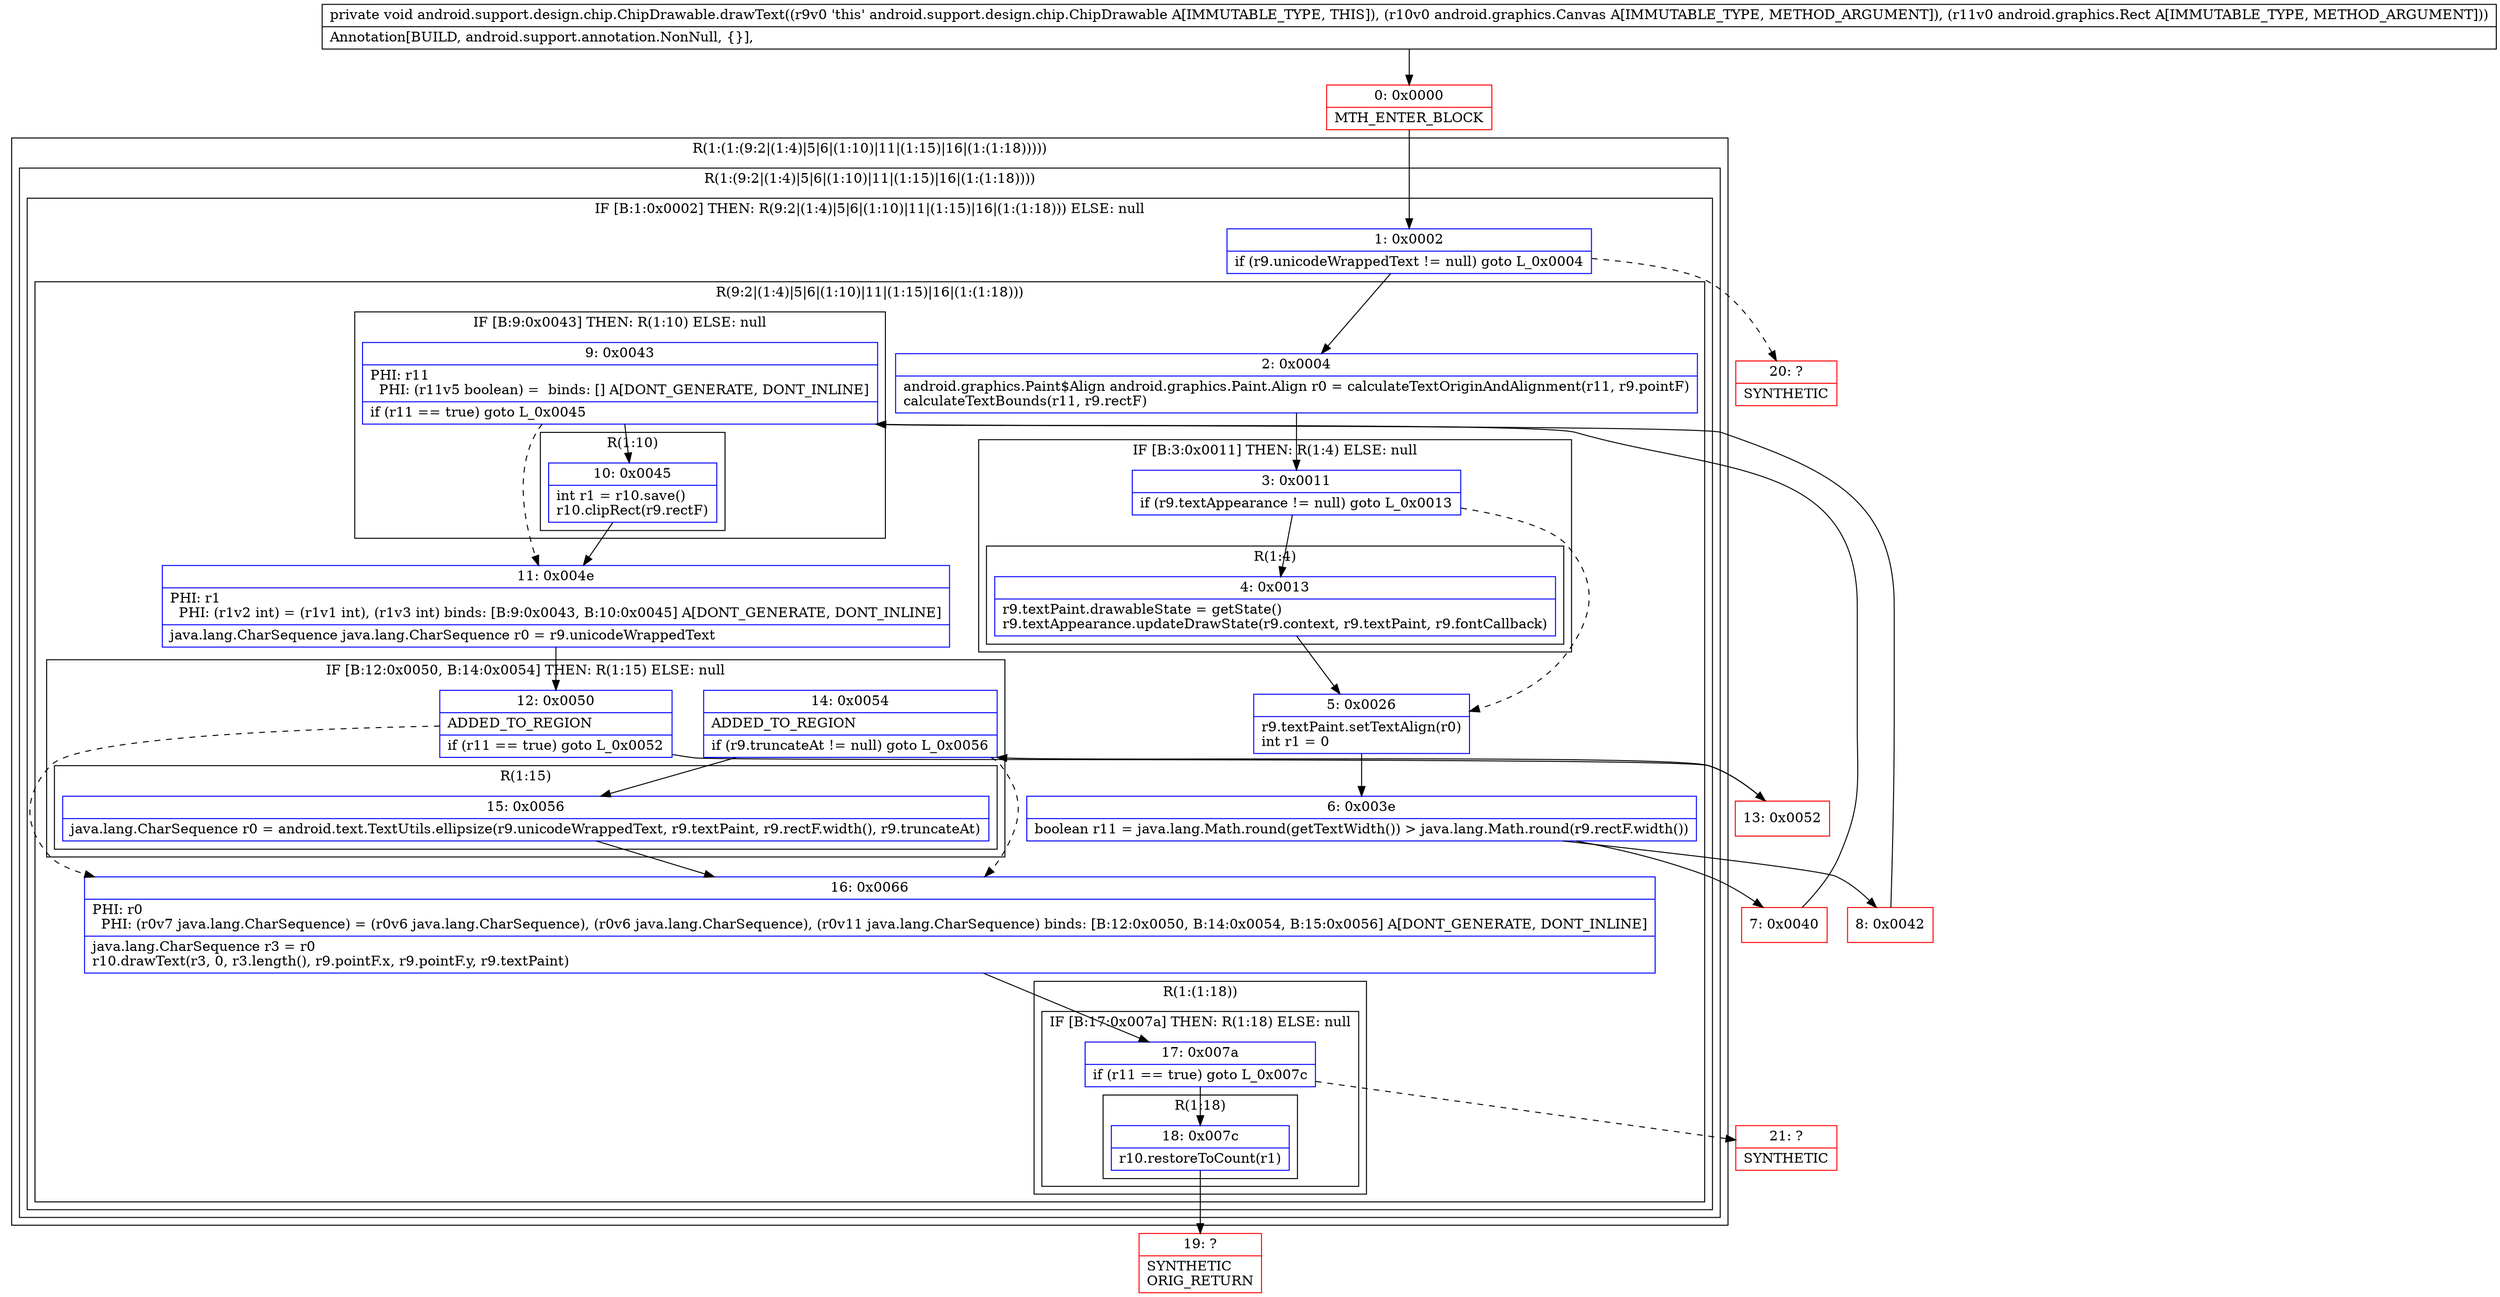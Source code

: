 digraph "CFG forandroid.support.design.chip.ChipDrawable.drawText(Landroid\/graphics\/Canvas;Landroid\/graphics\/Rect;)V" {
subgraph cluster_Region_2003919826 {
label = "R(1:(1:(9:2|(1:4)|5|6|(1:10)|11|(1:15)|16|(1:(1:18)))))";
node [shape=record,color=blue];
subgraph cluster_Region_1506189363 {
label = "R(1:(9:2|(1:4)|5|6|(1:10)|11|(1:15)|16|(1:(1:18))))";
node [shape=record,color=blue];
subgraph cluster_IfRegion_1267464756 {
label = "IF [B:1:0x0002] THEN: R(9:2|(1:4)|5|6|(1:10)|11|(1:15)|16|(1:(1:18))) ELSE: null";
node [shape=record,color=blue];
Node_1 [shape=record,label="{1\:\ 0x0002|if (r9.unicodeWrappedText != null) goto L_0x0004\l}"];
subgraph cluster_Region_456256425 {
label = "R(9:2|(1:4)|5|6|(1:10)|11|(1:15)|16|(1:(1:18)))";
node [shape=record,color=blue];
Node_2 [shape=record,label="{2\:\ 0x0004|android.graphics.Paint$Align android.graphics.Paint.Align r0 = calculateTextOriginAndAlignment(r11, r9.pointF)\lcalculateTextBounds(r11, r9.rectF)\l}"];
subgraph cluster_IfRegion_1303500005 {
label = "IF [B:3:0x0011] THEN: R(1:4) ELSE: null";
node [shape=record,color=blue];
Node_3 [shape=record,label="{3\:\ 0x0011|if (r9.textAppearance != null) goto L_0x0013\l}"];
subgraph cluster_Region_824332658 {
label = "R(1:4)";
node [shape=record,color=blue];
Node_4 [shape=record,label="{4\:\ 0x0013|r9.textPaint.drawableState = getState()\lr9.textAppearance.updateDrawState(r9.context, r9.textPaint, r9.fontCallback)\l}"];
}
}
Node_5 [shape=record,label="{5\:\ 0x0026|r9.textPaint.setTextAlign(r0)\lint r1 = 0\l}"];
Node_6 [shape=record,label="{6\:\ 0x003e|boolean r11 = java.lang.Math.round(getTextWidth()) \> java.lang.Math.round(r9.rectF.width())\l}"];
subgraph cluster_IfRegion_544513914 {
label = "IF [B:9:0x0043] THEN: R(1:10) ELSE: null";
node [shape=record,color=blue];
Node_9 [shape=record,label="{9\:\ 0x0043|PHI: r11 \l  PHI: (r11v5 boolean) =  binds: [] A[DONT_GENERATE, DONT_INLINE]\l|if (r11 == true) goto L_0x0045\l}"];
subgraph cluster_Region_857269587 {
label = "R(1:10)";
node [shape=record,color=blue];
Node_10 [shape=record,label="{10\:\ 0x0045|int r1 = r10.save()\lr10.clipRect(r9.rectF)\l}"];
}
}
Node_11 [shape=record,label="{11\:\ 0x004e|PHI: r1 \l  PHI: (r1v2 int) = (r1v1 int), (r1v3 int) binds: [B:9:0x0043, B:10:0x0045] A[DONT_GENERATE, DONT_INLINE]\l|java.lang.CharSequence java.lang.CharSequence r0 = r9.unicodeWrappedText\l}"];
subgraph cluster_IfRegion_873219198 {
label = "IF [B:12:0x0050, B:14:0x0054] THEN: R(1:15) ELSE: null";
node [shape=record,color=blue];
Node_12 [shape=record,label="{12\:\ 0x0050|ADDED_TO_REGION\l|if (r11 == true) goto L_0x0052\l}"];
Node_14 [shape=record,label="{14\:\ 0x0054|ADDED_TO_REGION\l|if (r9.truncateAt != null) goto L_0x0056\l}"];
subgraph cluster_Region_718813463 {
label = "R(1:15)";
node [shape=record,color=blue];
Node_15 [shape=record,label="{15\:\ 0x0056|java.lang.CharSequence r0 = android.text.TextUtils.ellipsize(r9.unicodeWrappedText, r9.textPaint, r9.rectF.width(), r9.truncateAt)\l}"];
}
}
Node_16 [shape=record,label="{16\:\ 0x0066|PHI: r0 \l  PHI: (r0v7 java.lang.CharSequence) = (r0v6 java.lang.CharSequence), (r0v6 java.lang.CharSequence), (r0v11 java.lang.CharSequence) binds: [B:12:0x0050, B:14:0x0054, B:15:0x0056] A[DONT_GENERATE, DONT_INLINE]\l|java.lang.CharSequence r3 = r0\lr10.drawText(r3, 0, r3.length(), r9.pointF.x, r9.pointF.y, r9.textPaint)\l}"];
subgraph cluster_Region_1560914013 {
label = "R(1:(1:18))";
node [shape=record,color=blue];
subgraph cluster_IfRegion_1086987729 {
label = "IF [B:17:0x007a] THEN: R(1:18) ELSE: null";
node [shape=record,color=blue];
Node_17 [shape=record,label="{17\:\ 0x007a|if (r11 == true) goto L_0x007c\l}"];
subgraph cluster_Region_169610379 {
label = "R(1:18)";
node [shape=record,color=blue];
Node_18 [shape=record,label="{18\:\ 0x007c|r10.restoreToCount(r1)\l}"];
}
}
}
}
}
}
}
Node_0 [shape=record,color=red,label="{0\:\ 0x0000|MTH_ENTER_BLOCK\l}"];
Node_7 [shape=record,color=red,label="{7\:\ 0x0040}"];
Node_8 [shape=record,color=red,label="{8\:\ 0x0042}"];
Node_13 [shape=record,color=red,label="{13\:\ 0x0052}"];
Node_19 [shape=record,color=red,label="{19\:\ ?|SYNTHETIC\lORIG_RETURN\l}"];
Node_20 [shape=record,color=red,label="{20\:\ ?|SYNTHETIC\l}"];
Node_21 [shape=record,color=red,label="{21\:\ ?|SYNTHETIC\l}"];
MethodNode[shape=record,label="{private void android.support.design.chip.ChipDrawable.drawText((r9v0 'this' android.support.design.chip.ChipDrawable A[IMMUTABLE_TYPE, THIS]), (r10v0 android.graphics.Canvas A[IMMUTABLE_TYPE, METHOD_ARGUMENT]), (r11v0 android.graphics.Rect A[IMMUTABLE_TYPE, METHOD_ARGUMENT]))  | Annotation[BUILD, android.support.annotation.NonNull, \{\}], \l}"];
MethodNode -> Node_0;
Node_1 -> Node_2;
Node_1 -> Node_20[style=dashed];
Node_2 -> Node_3;
Node_3 -> Node_4;
Node_3 -> Node_5[style=dashed];
Node_4 -> Node_5;
Node_5 -> Node_6;
Node_6 -> Node_7;
Node_6 -> Node_8;
Node_9 -> Node_10;
Node_9 -> Node_11[style=dashed];
Node_10 -> Node_11;
Node_11 -> Node_12;
Node_12 -> Node_13;
Node_12 -> Node_16[style=dashed];
Node_14 -> Node_15;
Node_14 -> Node_16[style=dashed];
Node_15 -> Node_16;
Node_16 -> Node_17;
Node_17 -> Node_18;
Node_17 -> Node_21[style=dashed];
Node_18 -> Node_19;
Node_0 -> Node_1;
Node_7 -> Node_9;
Node_8 -> Node_9;
Node_13 -> Node_14;
}

